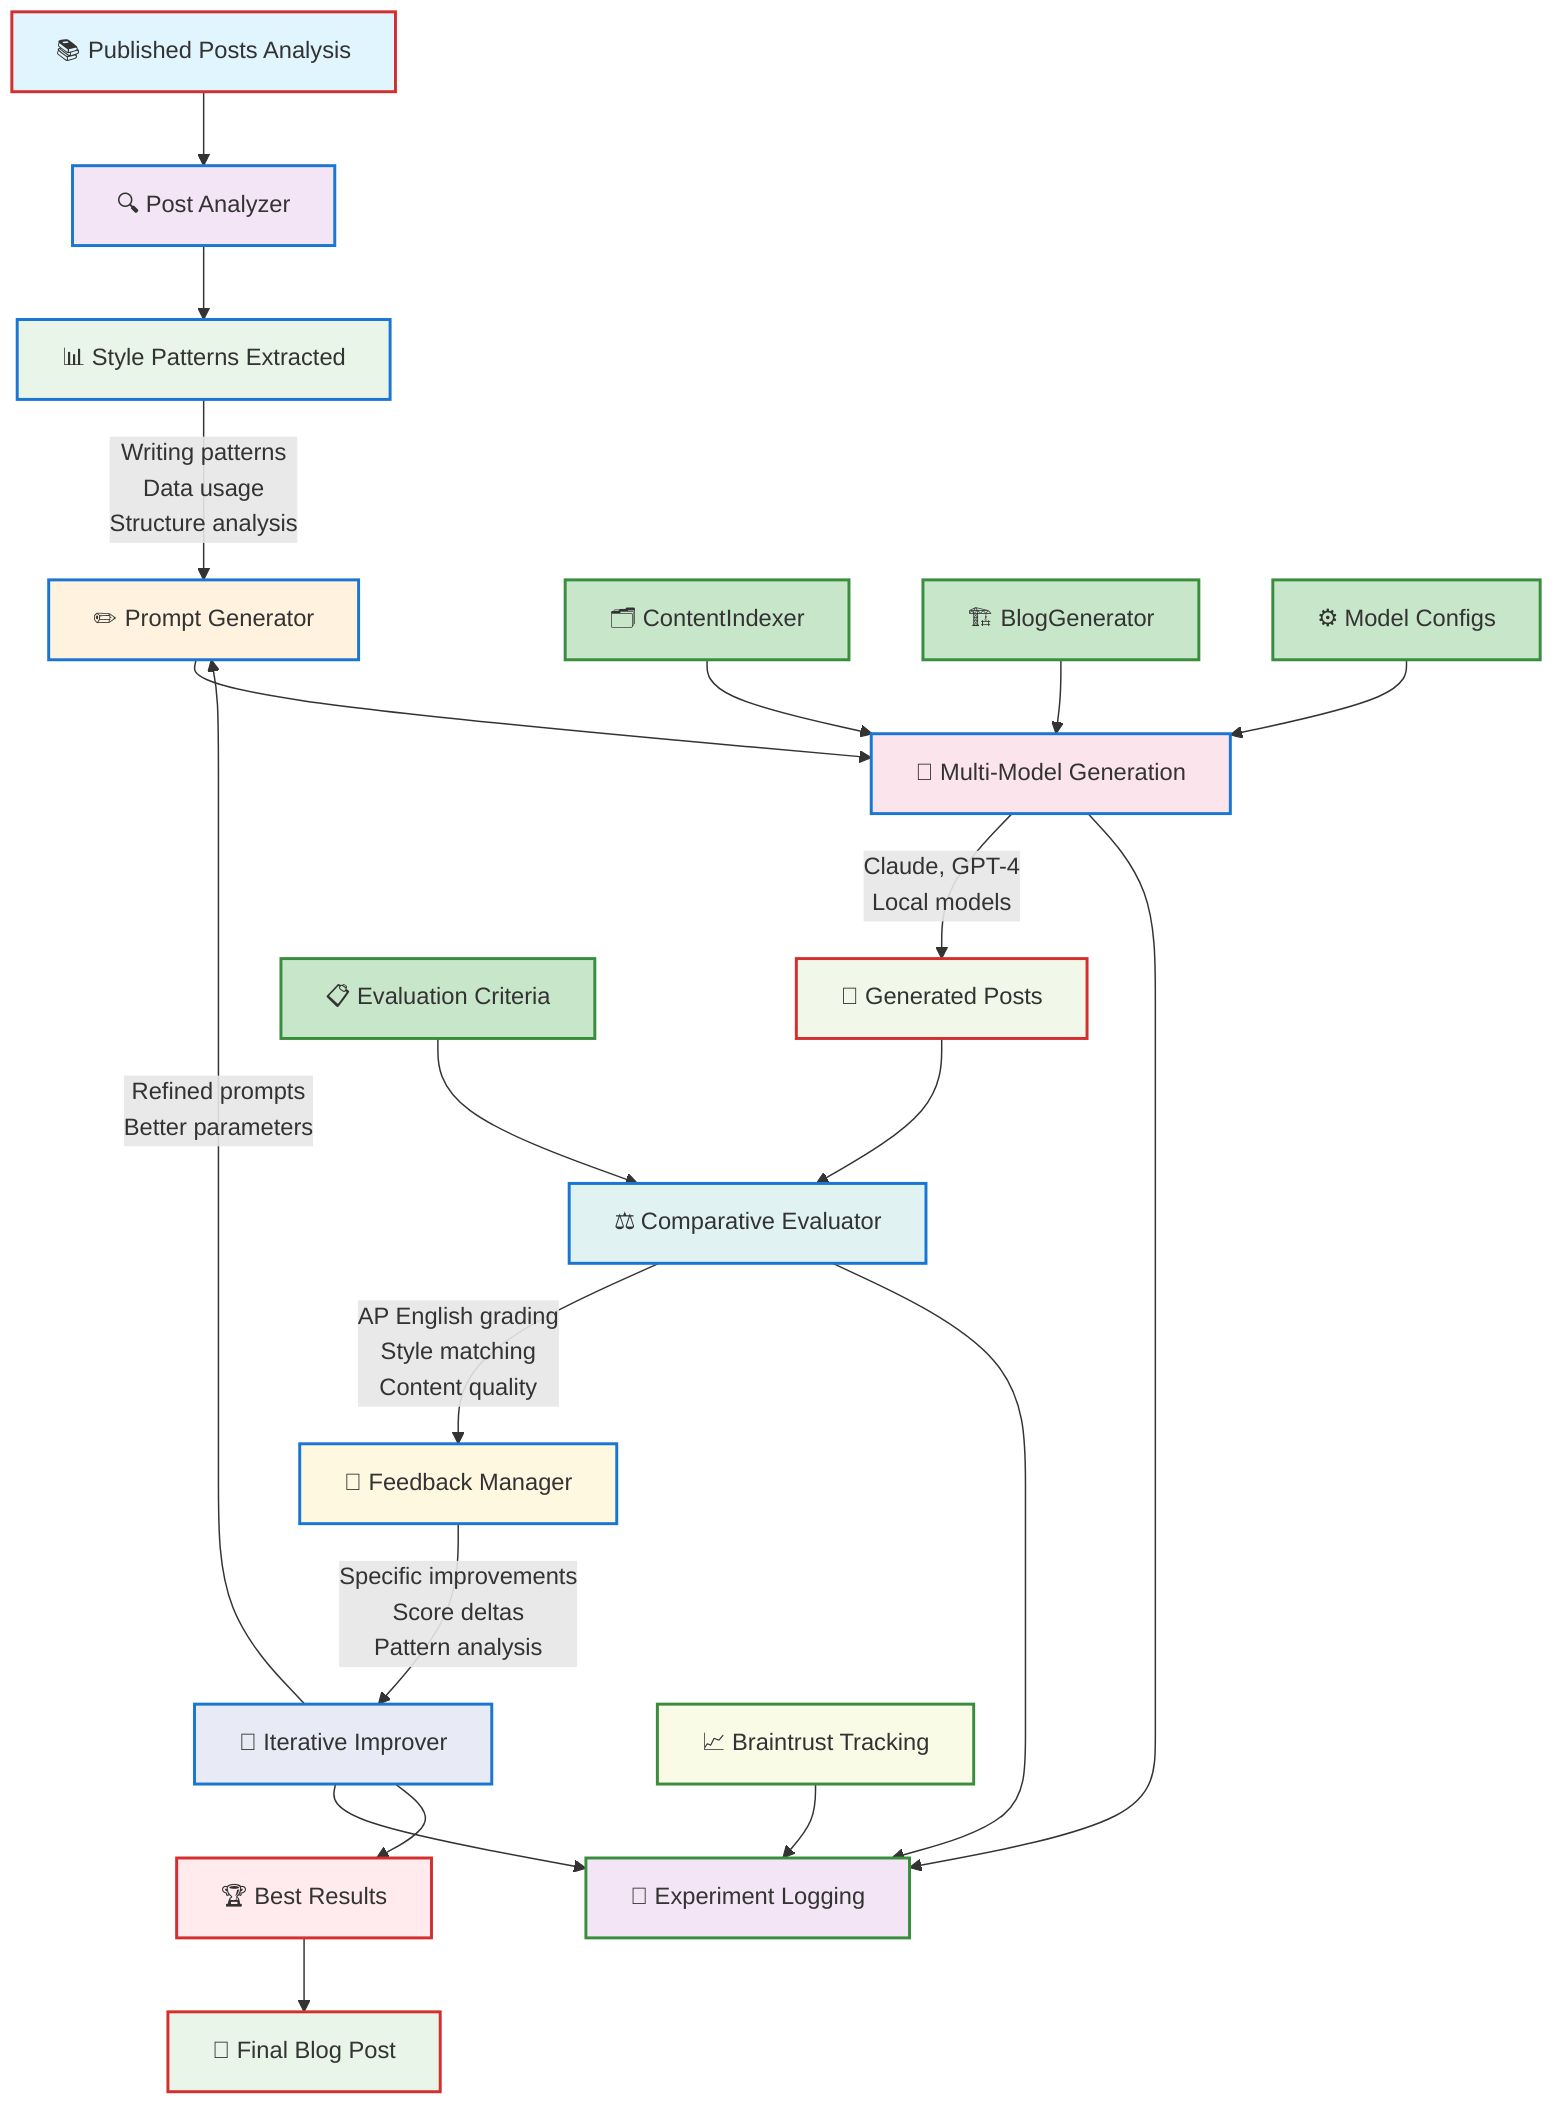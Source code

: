 graph TD
    A[📚 Published Posts Analysis] --> B[🔍 Post Analyzer]
    B --> C[📊 Style Patterns Extracted]
    C --> |"Writing patterns<br/>Data usage<br/>Structure analysis"| D[✏️ Prompt Generator]
    
    D --> E[🤖 Multi-Model Generation]
    E --> |"Claude, GPT-4<br/>Local models"| F[📝 Generated Posts]
    
    F --> G[⚖️ Comparative Evaluator]
    G --> |"AP English grading<br/>Style matching<br/>Content quality"| H[💬 Feedback Manager]
    
    H --> |"Specific improvements<br/>Score deltas<br/>Pattern analysis"| I[🔄 Iterative Improver]
    
    I --> |"Refined prompts<br/>Better parameters"| D
    
    J[📈 Braintrust Tracking] --> K[🎯 Experiment Logging]
    E --> K
    G --> K
    I --> K
    
    L[🗂️ ContentIndexer] --> E
    M[🏗️ BlogGenerator] --> E
    
    N[📋 Evaluation Criteria] --> G
    O[⚙️ Model Configs] --> E
    
    P[🏆 Best Results] --> Q[📄 Final Blog Post]
    I --> P
    
    style A fill:#e1f5fe
    style B fill:#f3e5f5
    style C fill:#e8f5e8
    style D fill:#fff3e0
    style E fill:#fce4ec
    style F fill:#f1f8e9
    style G fill:#e0f2f1
    style H fill:#fff8e1
    style I fill:#e8eaf6
    style J fill:#f9fbe7
    style K fill:#f3e5f5
    style P fill:#ffebee
    style Q fill:#e8f5e8
    
    classDef processNode fill:#bbdefb,stroke:#1976d2,stroke-width:2px
    classDef dataNode fill:#c8e6c9,stroke:#388e3c,stroke-width:2px
    classDef outputNode fill:#ffcdd2,stroke:#d32f2f,stroke-width:2px
    
    class A,F,P,Q outputNode
    class B,C,D,E,G,H,I processNode
    class J,K,L,M,N,O dataNode